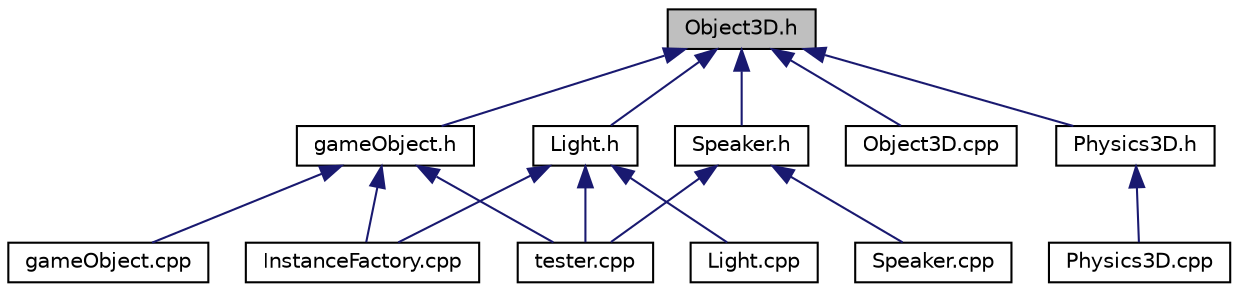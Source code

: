 digraph "Object3D.h"
{
  edge [fontname="Helvetica",fontsize="10",labelfontname="Helvetica",labelfontsize="10"];
  node [fontname="Helvetica",fontsize="10",shape=record];
  Node1 [label="Object3D.h",height=0.2,width=0.4,color="black", fillcolor="grey75", style="filled", fontcolor="black"];
  Node1 -> Node2 [dir="back",color="midnightblue",fontsize="10",style="solid",fontname="Helvetica"];
  Node2 [label="gameObject.h",height=0.2,width=0.4,color="black", fillcolor="white", style="filled",URL="$game_object_8h.html"];
  Node2 -> Node3 [dir="back",color="midnightblue",fontsize="10",style="solid",fontname="Helvetica"];
  Node3 [label="gameObject.cpp",height=0.2,width=0.4,color="black", fillcolor="white", style="filled",URL="$game_object_8cpp.html"];
  Node2 -> Node4 [dir="back",color="midnightblue",fontsize="10",style="solid",fontname="Helvetica"];
  Node4 [label="InstanceFactory.cpp",height=0.2,width=0.4,color="black", fillcolor="white", style="filled",URL="$_instance_factory_8cpp.html"];
  Node2 -> Node5 [dir="back",color="midnightblue",fontsize="10",style="solid",fontname="Helvetica"];
  Node5 [label="tester.cpp",height=0.2,width=0.4,color="black", fillcolor="white", style="filled",URL="$tester_8cpp.html"];
  Node1 -> Node6 [dir="back",color="midnightblue",fontsize="10",style="solid",fontname="Helvetica"];
  Node6 [label="Light.h",height=0.2,width=0.4,color="black", fillcolor="white", style="filled",URL="$_light_8h.html"];
  Node6 -> Node4 [dir="back",color="midnightblue",fontsize="10",style="solid",fontname="Helvetica"];
  Node6 -> Node7 [dir="back",color="midnightblue",fontsize="10",style="solid",fontname="Helvetica"];
  Node7 [label="Light.cpp",height=0.2,width=0.4,color="black", fillcolor="white", style="filled",URL="$_light_8cpp.html"];
  Node6 -> Node5 [dir="back",color="midnightblue",fontsize="10",style="solid",fontname="Helvetica"];
  Node1 -> Node8 [dir="back",color="midnightblue",fontsize="10",style="solid",fontname="Helvetica"];
  Node8 [label="Object3D.cpp",height=0.2,width=0.4,color="black", fillcolor="white", style="filled",URL="$_object3_d_8cpp.html"];
  Node1 -> Node9 [dir="back",color="midnightblue",fontsize="10",style="solid",fontname="Helvetica"];
  Node9 [label="Physics3D.h",height=0.2,width=0.4,color="black", fillcolor="white", style="filled",URL="$_physics3_d_8h.html"];
  Node9 -> Node10 [dir="back",color="midnightblue",fontsize="10",style="solid",fontname="Helvetica"];
  Node10 [label="Physics3D.cpp",height=0.2,width=0.4,color="black", fillcolor="white", style="filled",URL="$_physics3_d_8cpp.html"];
  Node1 -> Node11 [dir="back",color="midnightblue",fontsize="10",style="solid",fontname="Helvetica"];
  Node11 [label="Speaker.h",height=0.2,width=0.4,color="black", fillcolor="white", style="filled",URL="$_speaker_8h.html"];
  Node11 -> Node12 [dir="back",color="midnightblue",fontsize="10",style="solid",fontname="Helvetica"];
  Node12 [label="Speaker.cpp",height=0.2,width=0.4,color="black", fillcolor="white", style="filled",URL="$_speaker_8cpp.html"];
  Node11 -> Node5 [dir="back",color="midnightblue",fontsize="10",style="solid",fontname="Helvetica"];
}
